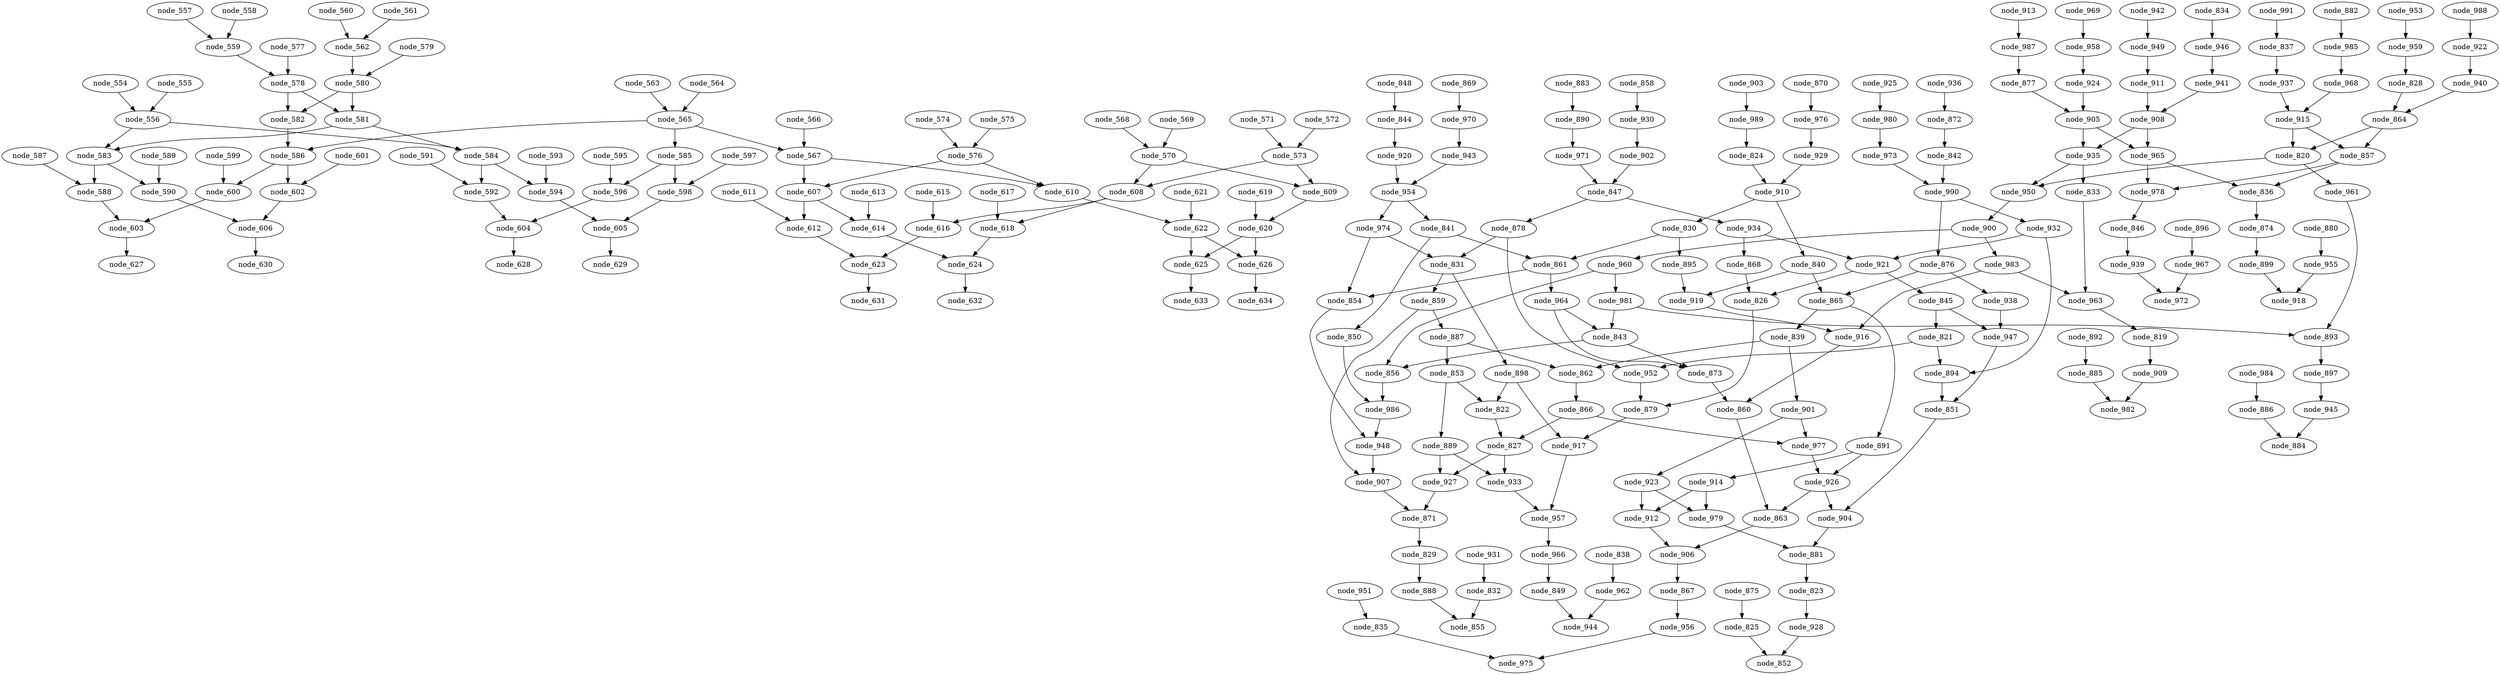 digraph cosine2_jpeg_fdct_islow_{
	graph [name=cosine2];
	node_554 -> node_556;
	node_555 -> node_556;
	node_556 -> node_583;
	node_556 -> node_584;
	node_557 -> node_559;
	node_558 -> node_559;
	node_559 -> node_578;
	node_560 -> node_562;
	node_561 -> node_562;
	node_562 -> node_580;
	node_563 -> node_565;
	node_564 -> node_565;
	node_565 -> node_567;
	node_565 -> node_585;
	node_565 -> node_586;
	node_566 -> node_567;
	node_567 -> node_607;
	node_567 -> node_610;
	node_568 -> node_570;
	node_569 -> node_570;
	node_570 -> node_608;
	node_570 -> node_609;
	node_571 -> node_573;
	node_572 -> node_573;
	node_573 -> node_608;
	node_573 -> node_609;
	node_574 -> node_576;
	node_575 -> node_576;
	node_576 -> node_607;
	node_576 -> node_610;
	node_577 -> node_578;
	node_578 -> node_581;
	node_578 -> node_582;
	node_579 -> node_580;
	node_580 -> node_581;
	node_580 -> node_582;
	node_581 -> node_583;
	node_581 -> node_584;
	node_582 -> node_586;
	node_583 -> node_588;
	node_583 -> node_590;
	node_584 -> node_592;
	node_584 -> node_594;
	node_585 -> node_596;
	node_585 -> node_598;
	node_586 -> node_600;
	node_586 -> node_602;
	node_587 -> node_588;
	node_588 -> node_603;
	node_589 -> node_590;
	node_590 -> node_606;
	node_591 -> node_592;
	node_592 -> node_604;
	node_593 -> node_594;
	node_594 -> node_605;
	node_595 -> node_596;
	node_596 -> node_604;
	node_597 -> node_598;
	node_598 -> node_605;
	node_599 -> node_600;
	node_600 -> node_603;
	node_601 -> node_602;
	node_602 -> node_606;
	node_603 -> node_627;
	node_604 -> node_628;
	node_605 -> node_629;
	node_606 -> node_630;
	node_607 -> node_612;
	node_607 -> node_614;
	node_608 -> node_616;
	node_608 -> node_618;
	node_609 -> node_620;
	node_610 -> node_622;
	node_611 -> node_612;
	node_612 -> node_623;
	node_613 -> node_614;
	node_614 -> node_624;
	node_615 -> node_616;
	node_616 -> node_623;
	node_617 -> node_618;
	node_618 -> node_624;
	node_619 -> node_620;
	node_620 -> node_625;
	node_620 -> node_626;
	node_621 -> node_622;
	node_622 -> node_625;
	node_622 -> node_626;
	node_623 -> node_631;
	node_624 -> node_632;
	node_625 -> node_633;
	node_626 -> node_634;

	graph [name=jpeg_fdct_islow];
	node_819 -> node_909;
	node_820 -> node_950;
	node_820 -> node_961;
	node_821 -> node_894;
	node_821 -> node_952;
	node_822 -> node_827;
	node_823 -> node_928;
	node_824 -> node_910;
	node_825 -> node_852;
	node_826 -> node_879;
	node_827 -> node_927;
	node_827 -> node_933;
	node_828 -> node_864;
	node_829 -> node_888;
	node_830 -> node_861;
	node_830 -> node_895;
	node_831 -> node_859;
	node_831 -> node_898;
	node_832 -> node_855;
	node_833 -> node_963;
	node_834 -> node_946;
	node_835 -> node_975;
	node_836 -> node_874;
	node_837 -> node_937;
	node_838 -> node_962;
	node_839 -> node_862;
	node_839 -> node_901;
	node_840 -> node_865;
	node_840 -> node_919;
	node_841 -> node_850;
	node_841 -> node_861;
	node_842 -> node_990;
	node_843 -> node_856;
	node_843 -> node_873;
	node_844 -> node_920;
	node_845 -> node_821;
	node_845 -> node_947;
	node_846 -> node_939;
	node_847 -> node_878;
	node_847 -> node_934;
	node_848 -> node_844;
	node_849 -> node_944;
	node_850 -> node_986;
	node_851 -> node_904;
	node_853 -> node_822;
	node_853 -> node_889;
	node_854 -> node_948;
	node_856 -> node_986;
	node_857 -> node_836;
	node_857 -> node_978;
	node_858 -> node_930;
	node_859 -> node_887;
	node_859 -> node_907;
	node_860 -> node_863;
	node_861 -> node_854;
	node_861 -> node_964;
	node_862 -> node_866;
	node_863 -> node_906;
	node_864 -> node_820;
	node_864 -> node_857;
	node_865 -> node_839;
	node_865 -> node_891;
	node_866 -> node_827;
	node_866 -> node_977;
	node_867 -> node_956;
	node_868 -> node_826;
	node_869 -> node_970;
	node_870 -> node_976;
	node_871 -> node_829;
	node_872 -> node_842;
	node_873 -> node_860;
	node_874 -> node_899;
	node_875 -> node_825;
	node_876 -> node_865;
	node_876 -> node_938;
	node_877 -> node_905;
	node_878 -> node_831;
	node_878 -> node_952;
	node_879 -> node_917;
	node_880 -> node_955;
	node_881 -> node_823;
	node_882 -> node_985;
	node_883 -> node_890;
	node_885 -> node_982;
	node_886 -> node_884;
	node_887 -> node_853;
	node_887 -> node_862;
	node_888 -> node_855;
	node_889 -> node_927;
	node_889 -> node_933;
	node_890 -> node_971;
	node_891 -> node_914;
	node_891 -> node_926;
	node_892 -> node_885;
	node_893 -> node_897;
	node_894 -> node_851;
	node_895 -> node_919;
	node_896 -> node_967;
	node_897 -> node_945;
	node_898 -> node_822;
	node_898 -> node_917;
	node_899 -> node_918;
	node_900 -> node_960;
	node_900 -> node_983;
	node_901 -> node_923;
	node_901 -> node_977;
	node_902 -> node_847;
	node_903 -> node_989;
	node_904 -> node_881;
	node_905 -> node_935;
	node_905 -> node_965;
	node_906 -> node_867;
	node_907 -> node_871;
	node_908 -> node_935;
	node_908 -> node_965;
	node_909 -> node_982;
	node_910 -> node_830;
	node_910 -> node_840;
	node_911 -> node_908;
	node_912 -> node_906;
	node_913 -> node_987;
	node_914 -> node_912;
	node_914 -> node_979;
	node_915 -> node_820;
	node_915 -> node_857;
	node_916 -> node_860;
	node_917 -> node_957;
	node_919 -> node_916;
	node_920 -> node_954;
	node_921 -> node_826;
	node_921 -> node_845;
	node_922 -> node_940;
	node_923 -> node_912;
	node_923 -> node_979;
	node_924 -> node_905;
	node_925 -> node_980;
	node_926 -> node_863;
	node_926 -> node_904;
	node_927 -> node_871;
	node_928 -> node_852;
	node_929 -> node_910;
	node_930 -> node_902;
	node_931 -> node_832;
	node_932 -> node_894;
	node_932 -> node_921;
	node_933 -> node_957;
	node_934 -> node_868;
	node_934 -> node_921;
	node_935 -> node_833;
	node_935 -> node_950;
	node_936 -> node_872;
	node_937 -> node_915;
	node_938 -> node_947;
	node_939 -> node_972;
	node_940 -> node_864;
	node_941 -> node_908;
	node_942 -> node_949;
	node_943 -> node_954;
	node_945 -> node_884;
	node_946 -> node_941;
	node_947 -> node_851;
	node_948 -> node_907;
	node_949 -> node_911;
	node_950 -> node_900;
	node_951 -> node_835;
	node_952 -> node_879;
	node_953 -> node_959;
	node_954 -> node_841;
	node_954 -> node_974;
	node_955 -> node_918;
	node_956 -> node_975;
	node_957 -> node_966;
	node_958 -> node_924;
	node_959 -> node_828;
	node_960 -> node_856;
	node_960 -> node_981;
	node_961 -> node_893;
	node_962 -> node_944;
	node_963 -> node_819;
	node_964 -> node_843;
	node_964 -> node_873;
	node_965 -> node_836;
	node_965 -> node_978;
	node_966 -> node_849;
	node_967 -> node_972;
	node_968 -> node_915;
	node_969 -> node_958;
	node_970 -> node_943;
	node_971 -> node_847;
	node_973 -> node_990;
	node_974 -> node_831;
	node_974 -> node_854;
	node_976 -> node_929;
	node_977 -> node_926;
	node_978 -> node_846;
	node_979 -> node_881;
	node_980 -> node_973;
	node_981 -> node_843;
	node_981 -> node_893;
	node_983 -> node_916;
	node_983 -> node_963;
	node_984 -> node_886;
	node_985 -> node_968;
	node_986 -> node_948;
	node_987 -> node_877;
	node_988 -> node_922;
	node_989 -> node_824;
	node_990 -> node_876;
	node_990 -> node_932;
	node_991 -> node_837;

}
